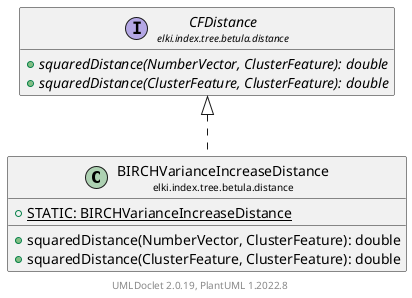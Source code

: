 @startuml
    remove .*\.(Instance|Par|Parameterizer|Factory)$
    set namespaceSeparator none
    hide empty fields
    hide empty methods

    class "<size:14>BIRCHVarianceIncreaseDistance\n<size:10>elki.index.tree.betula.distance" as elki.index.tree.betula.distance.BIRCHVarianceIncreaseDistance [[BIRCHVarianceIncreaseDistance.html]] {
        {static} +STATIC: BIRCHVarianceIncreaseDistance
        +squaredDistance(NumberVector, ClusterFeature): double
        +squaredDistance(ClusterFeature, ClusterFeature): double
    }

    interface "<size:14>CFDistance\n<size:10>elki.index.tree.betula.distance" as elki.index.tree.betula.distance.CFDistance [[CFDistance.html]] {
        {abstract} +squaredDistance(NumberVector, ClusterFeature): double
        {abstract} +squaredDistance(ClusterFeature, ClusterFeature): double
    }
    class "<size:14>BIRCHVarianceIncreaseDistance.Par\n<size:10>elki.index.tree.betula.distance" as elki.index.tree.betula.distance.BIRCHVarianceIncreaseDistance.Par [[BIRCHVarianceIncreaseDistance.Par.html]]

    elki.index.tree.betula.distance.CFDistance <|.. elki.index.tree.betula.distance.BIRCHVarianceIncreaseDistance
    elki.index.tree.betula.distance.BIRCHVarianceIncreaseDistance +-- elki.index.tree.betula.distance.BIRCHVarianceIncreaseDistance.Par

    center footer UMLDoclet 2.0.19, PlantUML 1.2022.8
@enduml
